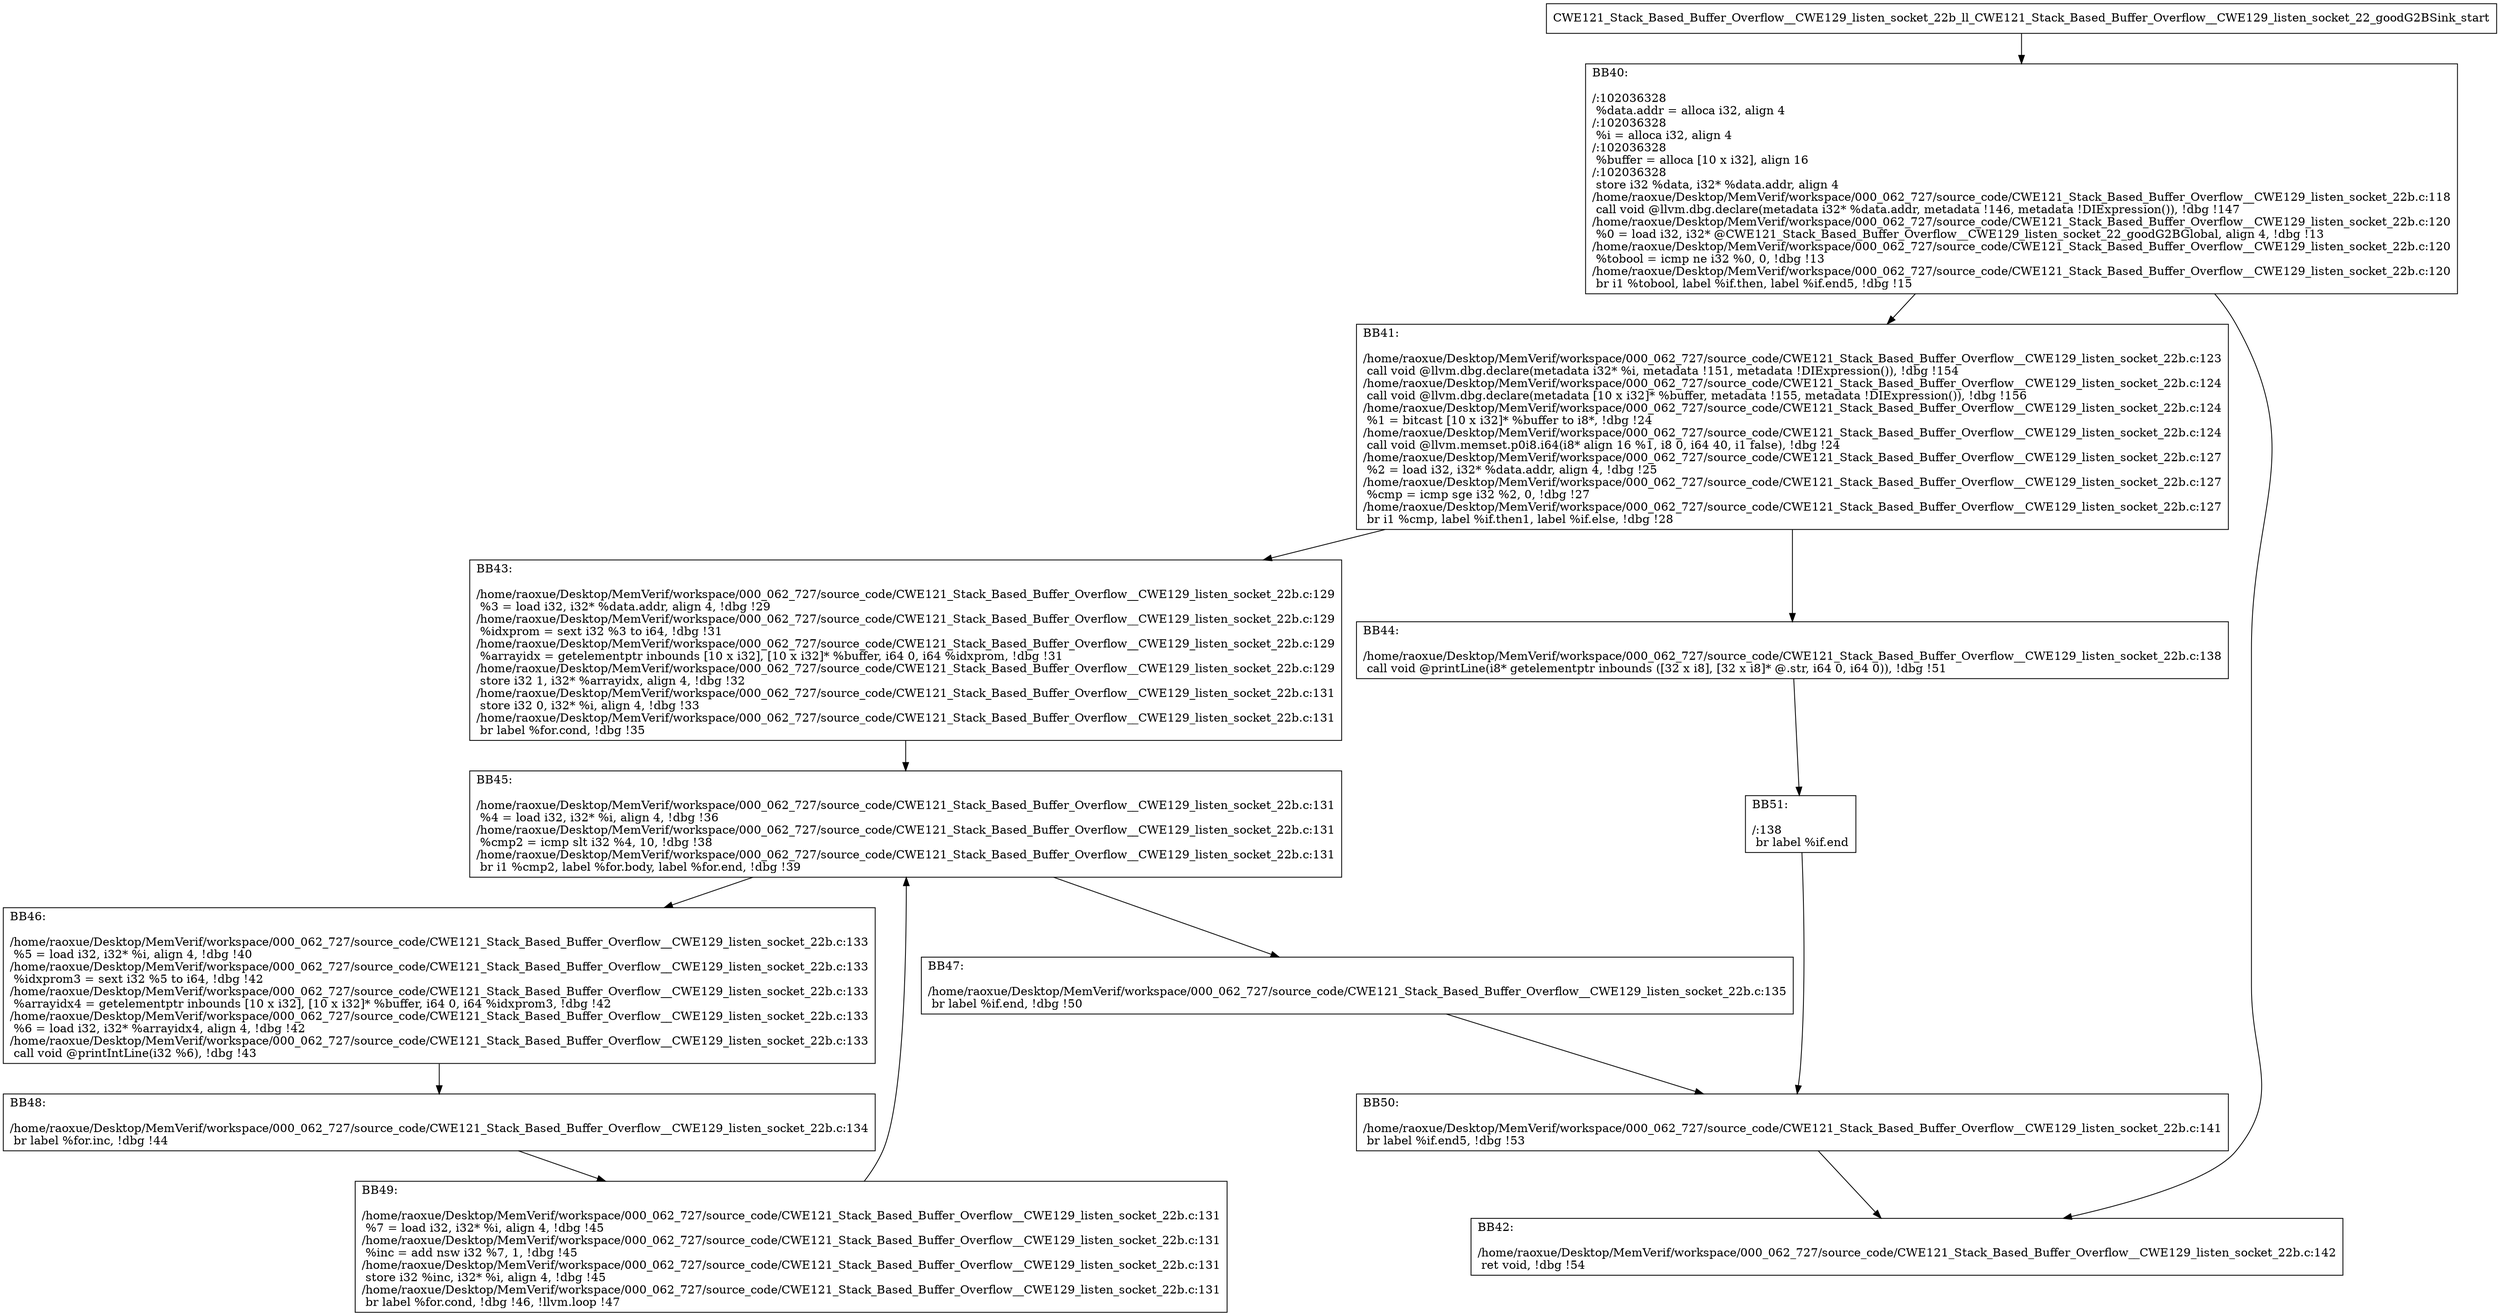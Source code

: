digraph "CFG for'CWE121_Stack_Based_Buffer_Overflow__CWE129_listen_socket_22b_ll_CWE121_Stack_Based_Buffer_Overflow__CWE129_listen_socket_22_goodG2BSink' function" {
	BBCWE121_Stack_Based_Buffer_Overflow__CWE129_listen_socket_22b_ll_CWE121_Stack_Based_Buffer_Overflow__CWE129_listen_socket_22_goodG2BSink_start[shape=record,label="{CWE121_Stack_Based_Buffer_Overflow__CWE129_listen_socket_22b_ll_CWE121_Stack_Based_Buffer_Overflow__CWE129_listen_socket_22_goodG2BSink_start}"];
	BBCWE121_Stack_Based_Buffer_Overflow__CWE129_listen_socket_22b_ll_CWE121_Stack_Based_Buffer_Overflow__CWE129_listen_socket_22_goodG2BSink_start-> CWE121_Stack_Based_Buffer_Overflow__CWE129_listen_socket_22b_ll_CWE121_Stack_Based_Buffer_Overflow__CWE129_listen_socket_22_goodG2BSinkBB40;
	CWE121_Stack_Based_Buffer_Overflow__CWE129_listen_socket_22b_ll_CWE121_Stack_Based_Buffer_Overflow__CWE129_listen_socket_22_goodG2BSinkBB40 [shape=record, label="{BB40:\l\l/:102036328\l
  %data.addr = alloca i32, align 4\l
/:102036328\l
  %i = alloca i32, align 4\l
/:102036328\l
  %buffer = alloca [10 x i32], align 16\l
/:102036328\l
  store i32 %data, i32* %data.addr, align 4\l
/home/raoxue/Desktop/MemVerif/workspace/000_062_727/source_code/CWE121_Stack_Based_Buffer_Overflow__CWE129_listen_socket_22b.c:118\l
  call void @llvm.dbg.declare(metadata i32* %data.addr, metadata !146, metadata !DIExpression()), !dbg !147\l
/home/raoxue/Desktop/MemVerif/workspace/000_062_727/source_code/CWE121_Stack_Based_Buffer_Overflow__CWE129_listen_socket_22b.c:120\l
  %0 = load i32, i32* @CWE121_Stack_Based_Buffer_Overflow__CWE129_listen_socket_22_goodG2BGlobal, align 4, !dbg !13\l
/home/raoxue/Desktop/MemVerif/workspace/000_062_727/source_code/CWE121_Stack_Based_Buffer_Overflow__CWE129_listen_socket_22b.c:120\l
  %tobool = icmp ne i32 %0, 0, !dbg !13\l
/home/raoxue/Desktop/MemVerif/workspace/000_062_727/source_code/CWE121_Stack_Based_Buffer_Overflow__CWE129_listen_socket_22b.c:120\l
  br i1 %tobool, label %if.then, label %if.end5, !dbg !15\l
}"];
	CWE121_Stack_Based_Buffer_Overflow__CWE129_listen_socket_22b_ll_CWE121_Stack_Based_Buffer_Overflow__CWE129_listen_socket_22_goodG2BSinkBB40-> CWE121_Stack_Based_Buffer_Overflow__CWE129_listen_socket_22b_ll_CWE121_Stack_Based_Buffer_Overflow__CWE129_listen_socket_22_goodG2BSinkBB41;
	CWE121_Stack_Based_Buffer_Overflow__CWE129_listen_socket_22b_ll_CWE121_Stack_Based_Buffer_Overflow__CWE129_listen_socket_22_goodG2BSinkBB40-> CWE121_Stack_Based_Buffer_Overflow__CWE129_listen_socket_22b_ll_CWE121_Stack_Based_Buffer_Overflow__CWE129_listen_socket_22_goodG2BSinkBB42;
	CWE121_Stack_Based_Buffer_Overflow__CWE129_listen_socket_22b_ll_CWE121_Stack_Based_Buffer_Overflow__CWE129_listen_socket_22_goodG2BSinkBB41 [shape=record, label="{BB41:\l\l/home/raoxue/Desktop/MemVerif/workspace/000_062_727/source_code/CWE121_Stack_Based_Buffer_Overflow__CWE129_listen_socket_22b.c:123\l
  call void @llvm.dbg.declare(metadata i32* %i, metadata !151, metadata !DIExpression()), !dbg !154\l
/home/raoxue/Desktop/MemVerif/workspace/000_062_727/source_code/CWE121_Stack_Based_Buffer_Overflow__CWE129_listen_socket_22b.c:124\l
  call void @llvm.dbg.declare(metadata [10 x i32]* %buffer, metadata !155, metadata !DIExpression()), !dbg !156\l
/home/raoxue/Desktop/MemVerif/workspace/000_062_727/source_code/CWE121_Stack_Based_Buffer_Overflow__CWE129_listen_socket_22b.c:124\l
  %1 = bitcast [10 x i32]* %buffer to i8*, !dbg !24\l
/home/raoxue/Desktop/MemVerif/workspace/000_062_727/source_code/CWE121_Stack_Based_Buffer_Overflow__CWE129_listen_socket_22b.c:124\l
  call void @llvm.memset.p0i8.i64(i8* align 16 %1, i8 0, i64 40, i1 false), !dbg !24\l
/home/raoxue/Desktop/MemVerif/workspace/000_062_727/source_code/CWE121_Stack_Based_Buffer_Overflow__CWE129_listen_socket_22b.c:127\l
  %2 = load i32, i32* %data.addr, align 4, !dbg !25\l
/home/raoxue/Desktop/MemVerif/workspace/000_062_727/source_code/CWE121_Stack_Based_Buffer_Overflow__CWE129_listen_socket_22b.c:127\l
  %cmp = icmp sge i32 %2, 0, !dbg !27\l
/home/raoxue/Desktop/MemVerif/workspace/000_062_727/source_code/CWE121_Stack_Based_Buffer_Overflow__CWE129_listen_socket_22b.c:127\l
  br i1 %cmp, label %if.then1, label %if.else, !dbg !28\l
}"];
	CWE121_Stack_Based_Buffer_Overflow__CWE129_listen_socket_22b_ll_CWE121_Stack_Based_Buffer_Overflow__CWE129_listen_socket_22_goodG2BSinkBB41-> CWE121_Stack_Based_Buffer_Overflow__CWE129_listen_socket_22b_ll_CWE121_Stack_Based_Buffer_Overflow__CWE129_listen_socket_22_goodG2BSinkBB43;
	CWE121_Stack_Based_Buffer_Overflow__CWE129_listen_socket_22b_ll_CWE121_Stack_Based_Buffer_Overflow__CWE129_listen_socket_22_goodG2BSinkBB41-> CWE121_Stack_Based_Buffer_Overflow__CWE129_listen_socket_22b_ll_CWE121_Stack_Based_Buffer_Overflow__CWE129_listen_socket_22_goodG2BSinkBB44;
	CWE121_Stack_Based_Buffer_Overflow__CWE129_listen_socket_22b_ll_CWE121_Stack_Based_Buffer_Overflow__CWE129_listen_socket_22_goodG2BSinkBB43 [shape=record, label="{BB43:\l\l/home/raoxue/Desktop/MemVerif/workspace/000_062_727/source_code/CWE121_Stack_Based_Buffer_Overflow__CWE129_listen_socket_22b.c:129\l
  %3 = load i32, i32* %data.addr, align 4, !dbg !29\l
/home/raoxue/Desktop/MemVerif/workspace/000_062_727/source_code/CWE121_Stack_Based_Buffer_Overflow__CWE129_listen_socket_22b.c:129\l
  %idxprom = sext i32 %3 to i64, !dbg !31\l
/home/raoxue/Desktop/MemVerif/workspace/000_062_727/source_code/CWE121_Stack_Based_Buffer_Overflow__CWE129_listen_socket_22b.c:129\l
  %arrayidx = getelementptr inbounds [10 x i32], [10 x i32]* %buffer, i64 0, i64 %idxprom, !dbg !31\l
/home/raoxue/Desktop/MemVerif/workspace/000_062_727/source_code/CWE121_Stack_Based_Buffer_Overflow__CWE129_listen_socket_22b.c:129\l
  store i32 1, i32* %arrayidx, align 4, !dbg !32\l
/home/raoxue/Desktop/MemVerif/workspace/000_062_727/source_code/CWE121_Stack_Based_Buffer_Overflow__CWE129_listen_socket_22b.c:131\l
  store i32 0, i32* %i, align 4, !dbg !33\l
/home/raoxue/Desktop/MemVerif/workspace/000_062_727/source_code/CWE121_Stack_Based_Buffer_Overflow__CWE129_listen_socket_22b.c:131\l
  br label %for.cond, !dbg !35\l
}"];
	CWE121_Stack_Based_Buffer_Overflow__CWE129_listen_socket_22b_ll_CWE121_Stack_Based_Buffer_Overflow__CWE129_listen_socket_22_goodG2BSinkBB43-> CWE121_Stack_Based_Buffer_Overflow__CWE129_listen_socket_22b_ll_CWE121_Stack_Based_Buffer_Overflow__CWE129_listen_socket_22_goodG2BSinkBB45;
	CWE121_Stack_Based_Buffer_Overflow__CWE129_listen_socket_22b_ll_CWE121_Stack_Based_Buffer_Overflow__CWE129_listen_socket_22_goodG2BSinkBB45 [shape=record, label="{BB45:\l\l/home/raoxue/Desktop/MemVerif/workspace/000_062_727/source_code/CWE121_Stack_Based_Buffer_Overflow__CWE129_listen_socket_22b.c:131\l
  %4 = load i32, i32* %i, align 4, !dbg !36\l
/home/raoxue/Desktop/MemVerif/workspace/000_062_727/source_code/CWE121_Stack_Based_Buffer_Overflow__CWE129_listen_socket_22b.c:131\l
  %cmp2 = icmp slt i32 %4, 10, !dbg !38\l
/home/raoxue/Desktop/MemVerif/workspace/000_062_727/source_code/CWE121_Stack_Based_Buffer_Overflow__CWE129_listen_socket_22b.c:131\l
  br i1 %cmp2, label %for.body, label %for.end, !dbg !39\l
}"];
	CWE121_Stack_Based_Buffer_Overflow__CWE129_listen_socket_22b_ll_CWE121_Stack_Based_Buffer_Overflow__CWE129_listen_socket_22_goodG2BSinkBB45-> CWE121_Stack_Based_Buffer_Overflow__CWE129_listen_socket_22b_ll_CWE121_Stack_Based_Buffer_Overflow__CWE129_listen_socket_22_goodG2BSinkBB46;
	CWE121_Stack_Based_Buffer_Overflow__CWE129_listen_socket_22b_ll_CWE121_Stack_Based_Buffer_Overflow__CWE129_listen_socket_22_goodG2BSinkBB45-> CWE121_Stack_Based_Buffer_Overflow__CWE129_listen_socket_22b_ll_CWE121_Stack_Based_Buffer_Overflow__CWE129_listen_socket_22_goodG2BSinkBB47;
	CWE121_Stack_Based_Buffer_Overflow__CWE129_listen_socket_22b_ll_CWE121_Stack_Based_Buffer_Overflow__CWE129_listen_socket_22_goodG2BSinkBB46 [shape=record, label="{BB46:\l\l/home/raoxue/Desktop/MemVerif/workspace/000_062_727/source_code/CWE121_Stack_Based_Buffer_Overflow__CWE129_listen_socket_22b.c:133\l
  %5 = load i32, i32* %i, align 4, !dbg !40\l
/home/raoxue/Desktop/MemVerif/workspace/000_062_727/source_code/CWE121_Stack_Based_Buffer_Overflow__CWE129_listen_socket_22b.c:133\l
  %idxprom3 = sext i32 %5 to i64, !dbg !42\l
/home/raoxue/Desktop/MemVerif/workspace/000_062_727/source_code/CWE121_Stack_Based_Buffer_Overflow__CWE129_listen_socket_22b.c:133\l
  %arrayidx4 = getelementptr inbounds [10 x i32], [10 x i32]* %buffer, i64 0, i64 %idxprom3, !dbg !42\l
/home/raoxue/Desktop/MemVerif/workspace/000_062_727/source_code/CWE121_Stack_Based_Buffer_Overflow__CWE129_listen_socket_22b.c:133\l
  %6 = load i32, i32* %arrayidx4, align 4, !dbg !42\l
/home/raoxue/Desktop/MemVerif/workspace/000_062_727/source_code/CWE121_Stack_Based_Buffer_Overflow__CWE129_listen_socket_22b.c:133\l
  call void @printIntLine(i32 %6), !dbg !43\l
}"];
	CWE121_Stack_Based_Buffer_Overflow__CWE129_listen_socket_22b_ll_CWE121_Stack_Based_Buffer_Overflow__CWE129_listen_socket_22_goodG2BSinkBB46-> CWE121_Stack_Based_Buffer_Overflow__CWE129_listen_socket_22b_ll_CWE121_Stack_Based_Buffer_Overflow__CWE129_listen_socket_22_goodG2BSinkBB48;
	CWE121_Stack_Based_Buffer_Overflow__CWE129_listen_socket_22b_ll_CWE121_Stack_Based_Buffer_Overflow__CWE129_listen_socket_22_goodG2BSinkBB48 [shape=record, label="{BB48:\l\l/home/raoxue/Desktop/MemVerif/workspace/000_062_727/source_code/CWE121_Stack_Based_Buffer_Overflow__CWE129_listen_socket_22b.c:134\l
  br label %for.inc, !dbg !44\l
}"];
	CWE121_Stack_Based_Buffer_Overflow__CWE129_listen_socket_22b_ll_CWE121_Stack_Based_Buffer_Overflow__CWE129_listen_socket_22_goodG2BSinkBB48-> CWE121_Stack_Based_Buffer_Overflow__CWE129_listen_socket_22b_ll_CWE121_Stack_Based_Buffer_Overflow__CWE129_listen_socket_22_goodG2BSinkBB49;
	CWE121_Stack_Based_Buffer_Overflow__CWE129_listen_socket_22b_ll_CWE121_Stack_Based_Buffer_Overflow__CWE129_listen_socket_22_goodG2BSinkBB49 [shape=record, label="{BB49:\l\l/home/raoxue/Desktop/MemVerif/workspace/000_062_727/source_code/CWE121_Stack_Based_Buffer_Overflow__CWE129_listen_socket_22b.c:131\l
  %7 = load i32, i32* %i, align 4, !dbg !45\l
/home/raoxue/Desktop/MemVerif/workspace/000_062_727/source_code/CWE121_Stack_Based_Buffer_Overflow__CWE129_listen_socket_22b.c:131\l
  %inc = add nsw i32 %7, 1, !dbg !45\l
/home/raoxue/Desktop/MemVerif/workspace/000_062_727/source_code/CWE121_Stack_Based_Buffer_Overflow__CWE129_listen_socket_22b.c:131\l
  store i32 %inc, i32* %i, align 4, !dbg !45\l
/home/raoxue/Desktop/MemVerif/workspace/000_062_727/source_code/CWE121_Stack_Based_Buffer_Overflow__CWE129_listen_socket_22b.c:131\l
  br label %for.cond, !dbg !46, !llvm.loop !47\l
}"];
	CWE121_Stack_Based_Buffer_Overflow__CWE129_listen_socket_22b_ll_CWE121_Stack_Based_Buffer_Overflow__CWE129_listen_socket_22_goodG2BSinkBB49-> CWE121_Stack_Based_Buffer_Overflow__CWE129_listen_socket_22b_ll_CWE121_Stack_Based_Buffer_Overflow__CWE129_listen_socket_22_goodG2BSinkBB45;
	CWE121_Stack_Based_Buffer_Overflow__CWE129_listen_socket_22b_ll_CWE121_Stack_Based_Buffer_Overflow__CWE129_listen_socket_22_goodG2BSinkBB47 [shape=record, label="{BB47:\l\l/home/raoxue/Desktop/MemVerif/workspace/000_062_727/source_code/CWE121_Stack_Based_Buffer_Overflow__CWE129_listen_socket_22b.c:135\l
  br label %if.end, !dbg !50\l
}"];
	CWE121_Stack_Based_Buffer_Overflow__CWE129_listen_socket_22b_ll_CWE121_Stack_Based_Buffer_Overflow__CWE129_listen_socket_22_goodG2BSinkBB47-> CWE121_Stack_Based_Buffer_Overflow__CWE129_listen_socket_22b_ll_CWE121_Stack_Based_Buffer_Overflow__CWE129_listen_socket_22_goodG2BSinkBB50;
	CWE121_Stack_Based_Buffer_Overflow__CWE129_listen_socket_22b_ll_CWE121_Stack_Based_Buffer_Overflow__CWE129_listen_socket_22_goodG2BSinkBB44 [shape=record, label="{BB44:\l\l/home/raoxue/Desktop/MemVerif/workspace/000_062_727/source_code/CWE121_Stack_Based_Buffer_Overflow__CWE129_listen_socket_22b.c:138\l
  call void @printLine(i8* getelementptr inbounds ([32 x i8], [32 x i8]* @.str, i64 0, i64 0)), !dbg !51\l
}"];
	CWE121_Stack_Based_Buffer_Overflow__CWE129_listen_socket_22b_ll_CWE121_Stack_Based_Buffer_Overflow__CWE129_listen_socket_22_goodG2BSinkBB44-> CWE121_Stack_Based_Buffer_Overflow__CWE129_listen_socket_22b_ll_CWE121_Stack_Based_Buffer_Overflow__CWE129_listen_socket_22_goodG2BSinkBB51;
	CWE121_Stack_Based_Buffer_Overflow__CWE129_listen_socket_22b_ll_CWE121_Stack_Based_Buffer_Overflow__CWE129_listen_socket_22_goodG2BSinkBB51 [shape=record, label="{BB51:\l\l/:138\l
  br label %if.end\l
}"];
	CWE121_Stack_Based_Buffer_Overflow__CWE129_listen_socket_22b_ll_CWE121_Stack_Based_Buffer_Overflow__CWE129_listen_socket_22_goodG2BSinkBB51-> CWE121_Stack_Based_Buffer_Overflow__CWE129_listen_socket_22b_ll_CWE121_Stack_Based_Buffer_Overflow__CWE129_listen_socket_22_goodG2BSinkBB50;
	CWE121_Stack_Based_Buffer_Overflow__CWE129_listen_socket_22b_ll_CWE121_Stack_Based_Buffer_Overflow__CWE129_listen_socket_22_goodG2BSinkBB50 [shape=record, label="{BB50:\l\l/home/raoxue/Desktop/MemVerif/workspace/000_062_727/source_code/CWE121_Stack_Based_Buffer_Overflow__CWE129_listen_socket_22b.c:141\l
  br label %if.end5, !dbg !53\l
}"];
	CWE121_Stack_Based_Buffer_Overflow__CWE129_listen_socket_22b_ll_CWE121_Stack_Based_Buffer_Overflow__CWE129_listen_socket_22_goodG2BSinkBB50-> CWE121_Stack_Based_Buffer_Overflow__CWE129_listen_socket_22b_ll_CWE121_Stack_Based_Buffer_Overflow__CWE129_listen_socket_22_goodG2BSinkBB42;
	CWE121_Stack_Based_Buffer_Overflow__CWE129_listen_socket_22b_ll_CWE121_Stack_Based_Buffer_Overflow__CWE129_listen_socket_22_goodG2BSinkBB42 [shape=record, label="{BB42:\l\l/home/raoxue/Desktop/MemVerif/workspace/000_062_727/source_code/CWE121_Stack_Based_Buffer_Overflow__CWE129_listen_socket_22b.c:142\l
  ret void, !dbg !54\l
}"];
}

